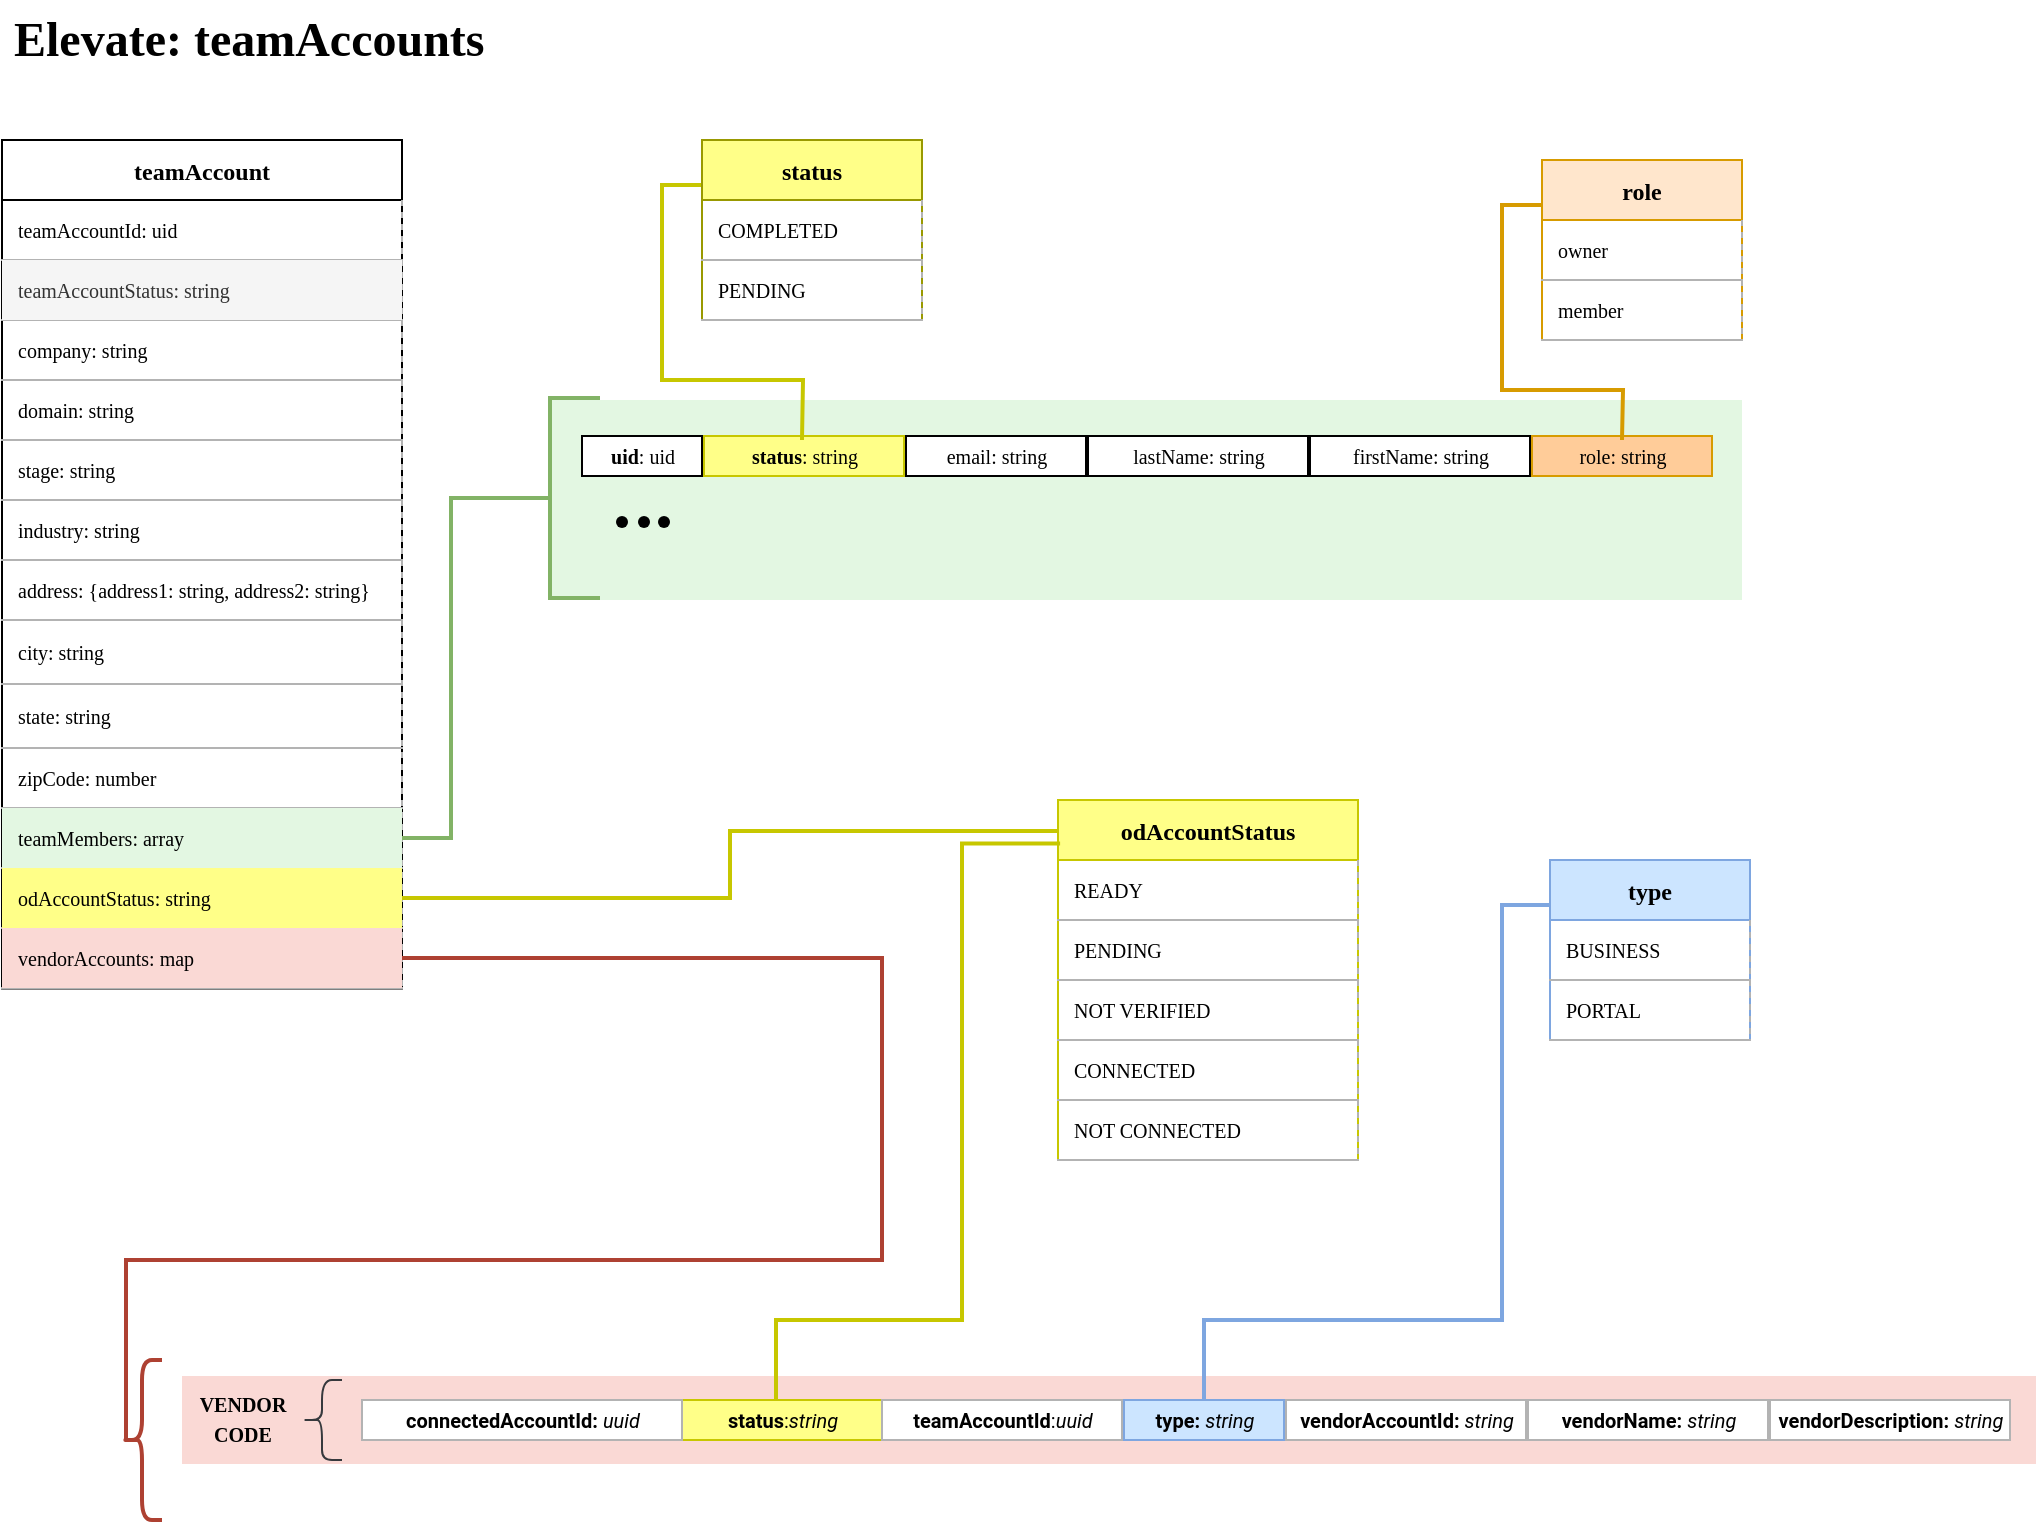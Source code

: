 <mxfile version="16.2.2" type="github"><diagram id="LIAlbtQIvLzS3QEuzlub" name="teamAccounts"><mxGraphModel dx="1295" dy="682" grid="1" gridSize="10" guides="1" tooltips="1" connect="1" arrows="1" fold="1" page="1" pageScale="1" pageWidth="1100" pageHeight="850" math="0" shadow="0"><root><mxCell id="U2jutcBIpL4SGhQ8jxD6-0"/><mxCell id="U2jutcBIpL4SGhQ8jxD6-1" parent="U2jutcBIpL4SGhQ8jxD6-0"/><mxCell id="U2jutcBIpL4SGhQ8jxD6-2" value="teamAccount" style="shape=table;startSize=30;container=1;collapsible=1;childLayout=tableLayout;fixedRows=1;rowLines=0;fontStyle=1;align=center;resizeLast=1;fontFamily=Roboto Mono;fontSource=https://fonts.googleapis.com/css?family=Roboto+Mono;separatorColor=#B3B3B3;" parent="U2jutcBIpL4SGhQ8jxD6-1" vertex="1"><mxGeometry x="40" y="80" width="200" height="424.2" as="geometry"/></mxCell><mxCell id="U2jutcBIpL4SGhQ8jxD6-3" value="" style="shape=partialRectangle;collapsible=0;dropTarget=0;pointerEvents=0;fillColor=none;top=0;left=0;bottom=1;right=0;points=[[0,0.5],[1,0.5]];portConstraint=eastwest;fontFamily=Roboto Mono;fontSource=https://fonts.googleapis.com/css?family=Roboto+Mono;strokeColor=#B3B3B3;" parent="U2jutcBIpL4SGhQ8jxD6-2" vertex="1"><mxGeometry y="30" width="200" height="30" as="geometry"/></mxCell><mxCell id="U2jutcBIpL4SGhQ8jxD6-4" value="teamAccountId: uid" style="shape=partialRectangle;connectable=0;fillColor=none;top=0;left=0;bottom=0;right=0;align=left;spacingLeft=6;overflow=hidden;fontFamily=Roboto Mono;fontSource=https://fonts.googleapis.com/css?family=Roboto+Mono;fontSize=10;" parent="U2jutcBIpL4SGhQ8jxD6-3" vertex="1"><mxGeometry width="200" height="30" as="geometry"><mxRectangle width="200" height="30" as="alternateBounds"/></mxGeometry></mxCell><mxCell id="U2jutcBIpL4SGhQ8jxD6-5" value="" style="shape=partialRectangle;collapsible=0;dropTarget=0;pointerEvents=0;fillColor=none;top=0;left=0;bottom=1;right=0;points=[[0,0.5],[1,0.5]];portConstraint=eastwest;fontFamily=Roboto Mono;fontSource=https://fonts.googleapis.com/css?family=Roboto+Mono;labelBorderColor=#000000;strokeColor=#B3B3B3;" parent="U2jutcBIpL4SGhQ8jxD6-2" vertex="1"><mxGeometry y="60" width="200" height="30" as="geometry"/></mxCell><mxCell id="U2jutcBIpL4SGhQ8jxD6-6" value="teamAccountStatus: string" style="shape=partialRectangle;connectable=0;fillColor=#f5f5f5;top=0;left=0;bottom=0;right=0;align=left;spacingLeft=6;overflow=hidden;fontFamily=Roboto Mono;fontSource=https://fonts.googleapis.com/css?family=Roboto+Mono;fontSize=10;strokeColor=#666666;fontColor=#333333;" parent="U2jutcBIpL4SGhQ8jxD6-5" vertex="1"><mxGeometry width="200" height="30" as="geometry"><mxRectangle width="200" height="30" as="alternateBounds"/></mxGeometry></mxCell><mxCell id="U2jutcBIpL4SGhQ8jxD6-7" style="shape=partialRectangle;collapsible=0;dropTarget=0;pointerEvents=0;fillColor=none;top=0;left=0;bottom=1;right=0;points=[[0,0.5],[1,0.5]];portConstraint=eastwest;fontFamily=Roboto Mono;fontSource=https://fonts.googleapis.com/css?family=Roboto+Mono;strokeColor=#B3B3B3;" parent="U2jutcBIpL4SGhQ8jxD6-2" vertex="1"><mxGeometry y="90" width="200" height="30" as="geometry"/></mxCell><mxCell id="U2jutcBIpL4SGhQ8jxD6-8" value="company: string" style="shape=partialRectangle;connectable=0;fillColor=none;top=0;left=0;bottom=0;right=0;align=left;spacingLeft=6;overflow=hidden;fontFamily=Roboto Mono;fontSource=https://fonts.googleapis.com/css?family=Roboto+Mono;fontSize=10;" parent="U2jutcBIpL4SGhQ8jxD6-7" vertex="1"><mxGeometry width="200" height="30" as="geometry"><mxRectangle width="200" height="30" as="alternateBounds"/></mxGeometry></mxCell><mxCell id="U2jutcBIpL4SGhQ8jxD6-9" style="shape=partialRectangle;collapsible=0;dropTarget=0;pointerEvents=0;fillColor=none;top=0;left=0;bottom=1;right=0;points=[[0,0.5],[1,0.5]];portConstraint=eastwest;fontFamily=Roboto Mono;fontSource=https://fonts.googleapis.com/css?family=Roboto+Mono;strokeColor=#B3B3B3;" parent="U2jutcBIpL4SGhQ8jxD6-2" vertex="1"><mxGeometry y="120" width="200" height="30" as="geometry"/></mxCell><mxCell id="U2jutcBIpL4SGhQ8jxD6-10" value="domain: string" style="shape=partialRectangle;connectable=0;fillColor=none;top=0;left=0;bottom=0;right=0;align=left;spacingLeft=6;overflow=hidden;fontFamily=Roboto Mono;fontSource=https://fonts.googleapis.com/css?family=Roboto+Mono;fontSize=10;" parent="U2jutcBIpL4SGhQ8jxD6-9" vertex="1"><mxGeometry width="200" height="30" as="geometry"><mxRectangle width="200" height="30" as="alternateBounds"/></mxGeometry></mxCell><mxCell id="U2jutcBIpL4SGhQ8jxD6-11" style="shape=partialRectangle;collapsible=0;dropTarget=0;pointerEvents=0;fillColor=none;top=0;left=0;bottom=1;right=0;points=[[0,0.5],[1,0.5]];portConstraint=eastwest;fontFamily=Roboto Mono;fontSource=https://fonts.googleapis.com/css?family=Roboto+Mono;strokeColor=#B3B3B3;" parent="U2jutcBIpL4SGhQ8jxD6-2" vertex="1"><mxGeometry y="150" width="200" height="30" as="geometry"/></mxCell><mxCell id="U2jutcBIpL4SGhQ8jxD6-12" value="stage: string" style="shape=partialRectangle;connectable=0;fillColor=none;top=0;left=0;bottom=0;right=0;align=left;spacingLeft=6;overflow=hidden;fontFamily=Roboto Mono;fontSource=https://fonts.googleapis.com/css?family=Roboto+Mono;fontSize=10;" parent="U2jutcBIpL4SGhQ8jxD6-11" vertex="1"><mxGeometry width="200" height="30" as="geometry"><mxRectangle width="200" height="30" as="alternateBounds"/></mxGeometry></mxCell><mxCell id="U2jutcBIpL4SGhQ8jxD6-13" style="shape=partialRectangle;collapsible=0;dropTarget=0;pointerEvents=0;fillColor=none;top=0;left=0;bottom=1;right=0;points=[[0,0.5],[1,0.5]];portConstraint=eastwest;fontFamily=Roboto Mono;fontSource=https://fonts.googleapis.com/css?family=Roboto+Mono;strokeColor=#B3B3B3;" parent="U2jutcBIpL4SGhQ8jxD6-2" vertex="1"><mxGeometry y="180" width="200" height="30" as="geometry"/></mxCell><mxCell id="U2jutcBIpL4SGhQ8jxD6-14" value="industry: string" style="shape=partialRectangle;connectable=0;fillColor=none;top=0;left=0;bottom=0;right=0;align=left;spacingLeft=6;overflow=hidden;fontFamily=Roboto Mono;fontSource=https://fonts.googleapis.com/css?family=Roboto+Mono;fontSize=10;" parent="U2jutcBIpL4SGhQ8jxD6-13" vertex="1"><mxGeometry width="200" height="30" as="geometry"><mxRectangle width="200" height="30" as="alternateBounds"/></mxGeometry></mxCell><mxCell id="U2jutcBIpL4SGhQ8jxD6-15" style="shape=partialRectangle;collapsible=0;dropTarget=0;pointerEvents=0;fillColor=none;top=0;left=0;bottom=1;right=0;points=[[0,0.5],[1,0.5]];portConstraint=eastwest;fontFamily=Roboto Mono;fontSource=https://fonts.googleapis.com/css?family=Roboto+Mono;strokeColor=#B3B3B3;" parent="U2jutcBIpL4SGhQ8jxD6-2" vertex="1"><mxGeometry y="210" width="200" height="30" as="geometry"/></mxCell><mxCell id="U2jutcBIpL4SGhQ8jxD6-16" value="address: {address1: string, address2: string}" style="shape=partialRectangle;connectable=0;fillColor=none;top=0;left=0;bottom=0;right=0;align=left;spacingLeft=6;overflow=hidden;fontFamily=Roboto Mono;fontSource=https://fonts.googleapis.com/css?family=Roboto+Mono;fontSize=10;whiteSpace=wrap;" parent="U2jutcBIpL4SGhQ8jxD6-15" vertex="1"><mxGeometry width="200" height="30" as="geometry"><mxRectangle width="200" height="30" as="alternateBounds"/></mxGeometry></mxCell><mxCell id="U2jutcBIpL4SGhQ8jxD6-17" style="shape=partialRectangle;collapsible=0;dropTarget=0;pointerEvents=0;fillColor=none;top=0;left=0;bottom=1;right=0;points=[[0,0.5],[1,0.5]];portConstraint=eastwest;fontFamily=Roboto Mono;fontSource=https://fonts.googleapis.com/css?family=Roboto+Mono;strokeColor=#B3B3B3;" parent="U2jutcBIpL4SGhQ8jxD6-2" vertex="1"><mxGeometry y="240" width="200" height="32" as="geometry"/></mxCell><mxCell id="U2jutcBIpL4SGhQ8jxD6-18" value="city: string" style="shape=partialRectangle;connectable=0;fillColor=none;top=0;left=0;bottom=0;right=0;align=left;spacingLeft=6;overflow=hidden;fontFamily=Roboto Mono;fontSource=https://fonts.googleapis.com/css?family=Roboto+Mono;fontSize=10;" parent="U2jutcBIpL4SGhQ8jxD6-17" vertex="1"><mxGeometry width="200" height="32" as="geometry"><mxRectangle width="200" height="32" as="alternateBounds"/></mxGeometry></mxCell><mxCell id="U2jutcBIpL4SGhQ8jxD6-19" style="shape=partialRectangle;collapsible=0;dropTarget=0;pointerEvents=0;fillColor=none;top=0;left=0;bottom=1;right=0;points=[[0,0.5],[1,0.5]];portConstraint=eastwest;fontFamily=Roboto Mono;fontSource=https://fonts.googleapis.com/css?family=Roboto+Mono;strokeColor=#B3B3B3;" parent="U2jutcBIpL4SGhQ8jxD6-2" vertex="1"><mxGeometry y="272" width="200" height="32" as="geometry"/></mxCell><mxCell id="U2jutcBIpL4SGhQ8jxD6-20" value="state: string" style="shape=partialRectangle;connectable=0;fillColor=none;top=0;left=0;bottom=0;right=0;align=left;spacingLeft=6;overflow=hidden;fontFamily=Roboto Mono;fontSource=https://fonts.googleapis.com/css?family=Roboto+Mono;fontSize=10;" parent="U2jutcBIpL4SGhQ8jxD6-19" vertex="1"><mxGeometry width="200" height="32" as="geometry"><mxRectangle width="200" height="32" as="alternateBounds"/></mxGeometry></mxCell><mxCell id="U2jutcBIpL4SGhQ8jxD6-21" style="shape=partialRectangle;collapsible=0;dropTarget=0;pointerEvents=0;fillColor=none;top=0;left=0;bottom=1;right=0;points=[[0,0.5],[1,0.5]];portConstraint=eastwest;fontFamily=Roboto Mono;fontSource=https://fonts.googleapis.com/css?family=Roboto+Mono;strokeColor=#B3B3B3;" parent="U2jutcBIpL4SGhQ8jxD6-2" vertex="1"><mxGeometry y="304" width="200" height="30" as="geometry"/></mxCell><mxCell id="U2jutcBIpL4SGhQ8jxD6-22" value="zipCode: number" style="shape=partialRectangle;connectable=0;fillColor=none;top=0;left=0;bottom=0;right=0;align=left;spacingLeft=6;overflow=hidden;fontFamily=Roboto Mono;fontSource=https://fonts.googleapis.com/css?family=Roboto+Mono;fontSize=10;" parent="U2jutcBIpL4SGhQ8jxD6-21" vertex="1"><mxGeometry width="200" height="30" as="geometry"><mxRectangle width="200" height="30" as="alternateBounds"/></mxGeometry></mxCell><mxCell id="U2jutcBIpL4SGhQ8jxD6-25" value="" style="shape=partialRectangle;collapsible=0;dropTarget=0;pointerEvents=0;fillColor=none;top=0;left=0;bottom=1;right=0;points=[[0,0.5],[1,0.5]];portConstraint=eastwest;fontFamily=Roboto Mono;fontSource=https://fonts.googleapis.com/css?family=Roboto+Mono;strokeColor=#B3B3B3;" parent="U2jutcBIpL4SGhQ8jxD6-2" vertex="1"><mxGeometry y="334" width="200" height="30" as="geometry"/></mxCell><mxCell id="U2jutcBIpL4SGhQ8jxD6-26" value="teamMembers: array" style="shape=partialRectangle;connectable=0;fillColor=#E3F7E2;top=0;left=0;bottom=0;right=0;align=left;spacingLeft=6;overflow=hidden;fontFamily=Roboto Mono;fontSource=https://fonts.googleapis.com/css?family=Roboto+Mono;fontSize=10;strokeColor=#82b366;" parent="U2jutcBIpL4SGhQ8jxD6-25" vertex="1"><mxGeometry width="200" height="30" as="geometry"><mxRectangle width="200" height="30" as="alternateBounds"/></mxGeometry></mxCell><mxCell id="U2jutcBIpL4SGhQ8jxD6-23" style="shape=partialRectangle;collapsible=0;dropTarget=0;pointerEvents=0;fillColor=none;top=0;left=0;bottom=1;right=0;points=[[0,0.5],[1,0.5]];portConstraint=eastwest;fontFamily=Roboto Mono;fontSource=https://fonts.googleapis.com/css?family=Roboto+Mono;strokeColor=#B3B3B3;" parent="U2jutcBIpL4SGhQ8jxD6-2" vertex="1"><mxGeometry y="364" width="200" height="30" as="geometry"/></mxCell><mxCell id="U2jutcBIpL4SGhQ8jxD6-24" value="odAccountStatus: string" style="shape=partialRectangle;connectable=0;fillColor=#ffff88;top=0;left=0;bottom=0;right=0;align=left;spacingLeft=6;overflow=hidden;fontFamily=Roboto Mono;fontSource=https://fonts.googleapis.com/css?family=Roboto+Mono;fontSize=10;strokeColor=#36393d;" parent="U2jutcBIpL4SGhQ8jxD6-23" vertex="1"><mxGeometry width="200" height="30" as="geometry"><mxRectangle width="200" height="30" as="alternateBounds"/></mxGeometry></mxCell><mxCell id="U2jutcBIpL4SGhQ8jxD6-27" style="shape=partialRectangle;collapsible=0;dropTarget=0;pointerEvents=0;fillColor=none;top=0;left=0;bottom=1;right=0;points=[[0,0.5],[1,0.5]];portConstraint=eastwest;fontFamily=Roboto Mono;fontSource=https://fonts.googleapis.com/css?family=Roboto+Mono;strokeColor=#B3B3B3;" parent="U2jutcBIpL4SGhQ8jxD6-2" vertex="1"><mxGeometry y="394" width="200" height="30" as="geometry"/></mxCell><mxCell id="U2jutcBIpL4SGhQ8jxD6-28" value="vendorAccounts: map" style="shape=partialRectangle;connectable=0;fillColor=#fad9d5;top=0;left=0;bottom=0;right=0;align=left;spacingLeft=6;overflow=hidden;fontFamily=Roboto Mono;fontSource=https://fonts.googleapis.com/css?family=Roboto+Mono;fontSize=10;strokeColor=#ae4132;" parent="U2jutcBIpL4SGhQ8jxD6-27" vertex="1"><mxGeometry width="200" height="30" as="geometry"><mxRectangle width="200" height="30" as="alternateBounds"/></mxGeometry></mxCell><mxCell id="U2jutcBIpL4SGhQ8jxD6-29" value="odAccountStatus" style="shape=table;startSize=30;container=1;collapsible=1;childLayout=tableLayout;fixedRows=1;rowLines=0;fontStyle=1;align=center;resizeLast=1;fontFamily=Roboto Mono;fontSource=https%3A%2F%2Ffonts.googleapis.com%2Fcss%3Ffamily%3DRoboto%2BMono;separatorColor=#B3B3B3;fillColor=#ffff88;strokeColor=#C7C700;" parent="U2jutcBIpL4SGhQ8jxD6-1" vertex="1"><mxGeometry x="568" y="410" width="150" height="180" as="geometry"/></mxCell><mxCell id="U2jutcBIpL4SGhQ8jxD6-30" value="" style="shape=partialRectangle;collapsible=0;dropTarget=0;pointerEvents=0;fillColor=none;top=0;left=0;bottom=1;right=0;points=[[0,0.5],[1,0.5]];portConstraint=eastwest;fontFamily=Roboto Mono;fontSource=https%3A%2F%2Ffonts.googleapis.com%2Fcss%3Ffamily%3DRoboto%2BMono;strokeColor=#B3B3B3;" parent="U2jutcBIpL4SGhQ8jxD6-29" vertex="1"><mxGeometry y="30" width="150" height="30" as="geometry"/></mxCell><mxCell id="U2jutcBIpL4SGhQ8jxD6-31" value="READY" style="shape=partialRectangle;connectable=0;fillColor=none;top=0;left=0;bottom=0;right=0;align=left;spacingLeft=6;overflow=hidden;fontFamily=Roboto Mono;fontSource=https%3A%2F%2Ffonts.googleapis.com%2Fcss%3Ffamily%3DRoboto%2BMono;fontSize=10;" parent="U2jutcBIpL4SGhQ8jxD6-30" vertex="1"><mxGeometry width="150" height="30" as="geometry"><mxRectangle width="150" height="30" as="alternateBounds"/></mxGeometry></mxCell><mxCell id="oD0hOX-ESLlZee6AvL7k-68" style="shape=partialRectangle;collapsible=0;dropTarget=0;pointerEvents=0;fillColor=none;top=0;left=0;bottom=1;right=0;points=[[0,0.5],[1,0.5]];portConstraint=eastwest;fontFamily=Roboto Mono;fontSource=https%3A%2F%2Ffonts.googleapis.com%2Fcss%3Ffamily%3DRoboto%2BMono;strokeColor=#B3B3B3;" parent="U2jutcBIpL4SGhQ8jxD6-29" vertex="1"><mxGeometry y="60" width="150" height="30" as="geometry"/></mxCell><mxCell id="oD0hOX-ESLlZee6AvL7k-69" value="PENDING" style="shape=partialRectangle;connectable=0;fillColor=none;top=0;left=0;bottom=0;right=0;align=left;spacingLeft=6;overflow=hidden;fontFamily=Roboto Mono;fontSource=https%3A%2F%2Ffonts.googleapis.com%2Fcss%3Ffamily%3DRoboto%2BMono;fontSize=10;" parent="oD0hOX-ESLlZee6AvL7k-68" vertex="1"><mxGeometry width="150" height="30" as="geometry"><mxRectangle width="150" height="30" as="alternateBounds"/></mxGeometry></mxCell><mxCell id="U2jutcBIpL4SGhQ8jxD6-32" style="shape=partialRectangle;collapsible=0;dropTarget=0;pointerEvents=0;fillColor=none;top=0;left=0;bottom=1;right=0;points=[[0,0.5],[1,0.5]];portConstraint=eastwest;fontFamily=Roboto Mono;fontSource=https%3A%2F%2Ffonts.googleapis.com%2Fcss%3Ffamily%3DRoboto%2BMono;strokeColor=#B3B3B3;" parent="U2jutcBIpL4SGhQ8jxD6-29" vertex="1"><mxGeometry y="90" width="150" height="30" as="geometry"/></mxCell><mxCell id="U2jutcBIpL4SGhQ8jxD6-33" value="NOT VERIFIED" style="shape=partialRectangle;connectable=0;fillColor=none;top=0;left=0;bottom=0;right=0;align=left;spacingLeft=6;overflow=hidden;fontFamily=Roboto Mono;fontSource=https%3A%2F%2Ffonts.googleapis.com%2Fcss%3Ffamily%3DRoboto%2BMono;fontSize=10;" parent="U2jutcBIpL4SGhQ8jxD6-32" vertex="1"><mxGeometry width="150" height="30" as="geometry"><mxRectangle width="150" height="30" as="alternateBounds"/></mxGeometry></mxCell><mxCell id="U2jutcBIpL4SGhQ8jxD6-34" style="shape=partialRectangle;collapsible=0;dropTarget=0;pointerEvents=0;fillColor=none;top=0;left=0;bottom=1;right=0;points=[[0,0.5],[1,0.5]];portConstraint=eastwest;fontFamily=Roboto Mono;fontSource=https%3A%2F%2Ffonts.googleapis.com%2Fcss%3Ffamily%3DRoboto%2BMono;strokeColor=#B3B3B3;" parent="U2jutcBIpL4SGhQ8jxD6-29" vertex="1"><mxGeometry y="120" width="150" height="30" as="geometry"/></mxCell><mxCell id="U2jutcBIpL4SGhQ8jxD6-35" value="CONNECTED" style="shape=partialRectangle;connectable=0;fillColor=none;top=0;left=0;bottom=0;right=0;align=left;spacingLeft=6;overflow=hidden;fontFamily=Roboto Mono;fontSource=https%3A%2F%2Ffonts.googleapis.com%2Fcss%3Ffamily%3DRoboto%2BMono;fontSize=10;" parent="U2jutcBIpL4SGhQ8jxD6-34" vertex="1"><mxGeometry width="150" height="30" as="geometry"><mxRectangle width="150" height="30" as="alternateBounds"/></mxGeometry></mxCell><mxCell id="oD0hOX-ESLlZee6AvL7k-70" style="shape=partialRectangle;collapsible=0;dropTarget=0;pointerEvents=0;fillColor=none;top=0;left=0;bottom=1;right=0;points=[[0,0.5],[1,0.5]];portConstraint=eastwest;fontFamily=Roboto Mono;fontSource=https%3A%2F%2Ffonts.googleapis.com%2Fcss%3Ffamily%3DRoboto%2BMono;strokeColor=#B3B3B3;" parent="U2jutcBIpL4SGhQ8jxD6-29" vertex="1"><mxGeometry y="150" width="150" height="30" as="geometry"/></mxCell><mxCell id="oD0hOX-ESLlZee6AvL7k-71" value="NOT CONNECTED" style="shape=partialRectangle;connectable=0;fillColor=none;top=0;left=0;bottom=0;right=0;align=left;spacingLeft=6;overflow=hidden;fontFamily=Roboto Mono;fontSource=https%3A%2F%2Ffonts.googleapis.com%2Fcss%3Ffamily%3DRoboto%2BMono;fontSize=10;" parent="oD0hOX-ESLlZee6AvL7k-70" vertex="1"><mxGeometry width="150" height="30" as="geometry"><mxRectangle width="150" height="30" as="alternateBounds"/></mxGeometry></mxCell><mxCell id="oD0hOX-ESLlZee6AvL7k-56" style="edgeStyle=orthogonalEdgeStyle;rounded=0;orthogonalLoop=1;jettySize=auto;html=1;exitX=1;exitY=0.5;exitDx=0;exitDy=0;entryX=0;entryY=0.5;entryDx=0;entryDy=0;entryPerimeter=0;fontFamily=Roboto Mono;fontSource=https%3A%2F%2Ffonts.googleapis.com%2Fcss%3Ffamily%3DRoboto%2BMono;strokeColor=#82b366;endArrow=none;endFill=0;strokeWidth=2;fillColor=#d5e8d4;" parent="U2jutcBIpL4SGhQ8jxD6-1" source="U2jutcBIpL4SGhQ8jxD6-25" target="oD0hOX-ESLlZee6AvL7k-33" edge="1"><mxGeometry relative="1" as="geometry"/></mxCell><mxCell id="oD0hOX-ESLlZee6AvL7k-106" value="" style="group" parent="U2jutcBIpL4SGhQ8jxD6-1" vertex="1" connectable="0"><mxGeometry x="100" y="690" width="957" height="80" as="geometry"/></mxCell><mxCell id="oD0hOX-ESLlZee6AvL7k-85" value="" style="rounded=0;whiteSpace=wrap;html=1;fontFamily=Roboto Mono;fontSource=https%3A%2F%2Ffonts.googleapis.com%2Fcss%3Ffamily%3DRoboto%2BMono;strokeColor=none;fillColor=#fad9d5;" parent="oD0hOX-ESLlZee6AvL7k-106" vertex="1"><mxGeometry x="30" y="8" width="927" height="44" as="geometry"/></mxCell><mxCell id="oD0hOX-ESLlZee6AvL7k-98" value="" style="shape=curlyBracket;whiteSpace=wrap;html=1;rounded=1;fontFamily=Roboto Mono;fontSource=https%3A%2F%2Ffonts.googleapis.com%2Fcss%3Ffamily%3DRoboto%2BMono;strokeColor=#ae4132;fillColor=#fad9d5;strokeWidth=2;" parent="oD0hOX-ESLlZee6AvL7k-106" vertex="1"><mxGeometry width="20" height="80" as="geometry"/></mxCell><mxCell id="oD0hOX-ESLlZee6AvL7k-99" value="" style="shape=curlyBracket;whiteSpace=wrap;html=1;rounded=1;fontFamily=Roboto Mono;fontSource=https%3A%2F%2Ffonts.googleapis.com%2Fcss%3Ffamily%3DRoboto%2BMono;strokeColor=#36393d;fillColor=#ffcccc;" parent="oD0hOX-ESLlZee6AvL7k-106" vertex="1"><mxGeometry x="90" y="10" width="20" height="40" as="geometry"/></mxCell><mxCell id="oD0hOX-ESLlZee6AvL7k-100" value="&lt;div style=&quot;text-align: left&quot;&gt;&lt;span style=&quot;font-size: 10px&quot;&gt;&lt;b&gt;VENDOR&lt;/b&gt;&lt;/span&gt;&lt;/div&gt;&lt;div&gt;&lt;span style=&quot;font-size: 10px&quot;&gt;&lt;b&gt;CODE&lt;/b&gt;&lt;/span&gt;&lt;/div&gt;" style="verticalLabelPosition=middle;verticalAlign=middle;html=1;shape=mxgraph.basic.rect;fillColor2=none;strokeWidth=1;size=20;indent=5;fontFamily=Roboto Mono;fontSource=https%3A%2F%2Ffonts.googleapis.com%2Fcss%3Ffamily%3DRoboto%2BMono;labelPosition=center;align=center;strokeColor=none;fillColor=none;" parent="oD0hOX-ESLlZee6AvL7k-106" vertex="1"><mxGeometry x="30" y="10" width="60" height="38" as="geometry"/></mxCell><mxCell id="oD0hOX-ESLlZee6AvL7k-105" value="" style="group" parent="oD0hOX-ESLlZee6AvL7k-106" vertex="1" connectable="0"><mxGeometry x="120" y="20" width="824" height="20" as="geometry"/></mxCell><mxCell id="oD0hOX-ESLlZee6AvL7k-88" value="&lt;span style=&quot;font-size: 10px ; text-align: left&quot;&gt;&lt;b&gt;status&lt;/b&gt;:&lt;i&gt;string&lt;/i&gt;&lt;/span&gt;" style="verticalLabelPosition=middle;verticalAlign=middle;html=1;shape=mxgraph.basic.rect;fillColor2=none;strokeWidth=1;size=20;indent=5;fontFamily=Roboto;fontSource=https%3A%2F%2Ffonts.googleapis.com%2Fcss%3Ffamily%3DRoboto;labelPosition=center;align=center;strokeColor=#C7C700;fillColor=#ffff88;" parent="oD0hOX-ESLlZee6AvL7k-105" vertex="1"><mxGeometry x="160" width="100" height="20" as="geometry"/></mxCell><mxCell id="oD0hOX-ESLlZee6AvL7k-89" value="&lt;div style=&quot;text-align: left&quot;&gt;&lt;span style=&quot;font-size: 10px&quot;&gt;&lt;b&gt;connectedAccountId: &lt;/b&gt;&lt;i&gt;uuid&lt;/i&gt;&lt;/span&gt;&lt;/div&gt;" style="verticalLabelPosition=middle;verticalAlign=middle;html=1;shape=mxgraph.basic.rect;fillColor2=none;strokeWidth=1;size=20;indent=5;fontFamily=Roboto;fontSource=https%3A%2F%2Ffonts.googleapis.com%2Fcss%3Ffamily%3DRoboto;labelPosition=center;align=center;strokeColor=#B3B3B3;" parent="oD0hOX-ESLlZee6AvL7k-105" vertex="1"><mxGeometry width="160" height="20" as="geometry"/></mxCell><mxCell id="oD0hOX-ESLlZee6AvL7k-90" value="&lt;span style=&quot;font-size: 10px ; text-align: left&quot;&gt;&lt;b&gt;teamAccountId&lt;/b&gt;:&lt;i&gt;uuid&lt;/i&gt;&lt;/span&gt;" style="verticalLabelPosition=middle;verticalAlign=middle;html=1;shape=mxgraph.basic.rect;fillColor2=none;strokeWidth=1;size=20;indent=5;fontFamily=Roboto;fontSource=https%3A%2F%2Ffonts.googleapis.com%2Fcss%3Ffamily%3DRoboto;labelPosition=center;align=center;strokeColor=#B3B3B3;" parent="oD0hOX-ESLlZee6AvL7k-105" vertex="1"><mxGeometry x="260" width="120" height="20" as="geometry"/></mxCell><mxCell id="oD0hOX-ESLlZee6AvL7k-101" value="&lt;div style=&quot;text-align: left&quot;&gt;&lt;span style=&quot;font-size: 10px&quot;&gt;&lt;b&gt;type: &lt;/b&gt;&lt;i&gt;string&lt;/i&gt;&lt;/span&gt;&lt;/div&gt;" style="verticalLabelPosition=middle;verticalAlign=middle;html=1;shape=mxgraph.basic.rect;fillColor2=none;strokeWidth=1;size=20;indent=5;fontFamily=Roboto;fontSource=https%3A%2F%2Ffonts.googleapis.com%2Fcss%3Ffamily%3DRoboto;labelPosition=center;align=center;strokeColor=#7EA6E0;fillColor=#cce5ff;" parent="oD0hOX-ESLlZee6AvL7k-105" vertex="1"><mxGeometry x="381" width="80" height="20" as="geometry"/></mxCell><mxCell id="oD0hOX-ESLlZee6AvL7k-102" value="&lt;div style=&quot;text-align: left&quot;&gt;&lt;span style=&quot;font-size: 10px&quot;&gt;&lt;b&gt;vendorAccountId: &lt;/b&gt;&lt;i&gt;string&lt;/i&gt;&lt;/span&gt;&lt;/div&gt;" style="verticalLabelPosition=middle;verticalAlign=middle;html=1;shape=mxgraph.basic.rect;fillColor2=none;strokeWidth=1;size=20;indent=5;fontFamily=Roboto;fontSource=https%3A%2F%2Ffonts.googleapis.com%2Fcss%3Ffamily%3DRoboto;labelPosition=center;align=center;strokeColor=#B3B3B3;" parent="oD0hOX-ESLlZee6AvL7k-105" vertex="1"><mxGeometry x="462" width="120" height="20" as="geometry"/></mxCell><mxCell id="oD0hOX-ESLlZee6AvL7k-103" value="&lt;div style=&quot;text-align: left&quot;&gt;&lt;span style=&quot;font-size: 10px&quot;&gt;&lt;b&gt;vendorName: &lt;/b&gt;&lt;i&gt;string&lt;/i&gt;&lt;/span&gt;&lt;/div&gt;" style="verticalLabelPosition=middle;verticalAlign=middle;html=1;shape=mxgraph.basic.rect;fillColor2=none;strokeWidth=1;size=20;indent=5;fontFamily=Roboto;fontSource=https%3A%2F%2Ffonts.googleapis.com%2Fcss%3Ffamily%3DRoboto;labelPosition=center;align=center;strokeColor=#B3B3B3;" parent="oD0hOX-ESLlZee6AvL7k-105" vertex="1"><mxGeometry x="583" width="120" height="20" as="geometry"/></mxCell><mxCell id="oD0hOX-ESLlZee6AvL7k-104" value="&lt;div style=&quot;text-align: left&quot;&gt;&lt;span style=&quot;font-size: 10px&quot;&gt;&lt;b&gt;vendorDescription: &lt;/b&gt;&lt;i&gt;string&lt;/i&gt;&lt;/span&gt;&lt;/div&gt;" style="verticalLabelPosition=middle;verticalAlign=middle;html=1;shape=mxgraph.basic.rect;fillColor2=none;strokeWidth=1;size=20;indent=5;fontFamily=Roboto;fontSource=https%3A%2F%2Ffonts.googleapis.com%2Fcss%3Ffamily%3DRoboto;labelPosition=center;align=center;strokeColor=#B3B3B3;" parent="oD0hOX-ESLlZee6AvL7k-105" vertex="1"><mxGeometry x="704" width="120" height="20" as="geometry"/></mxCell><mxCell id="oD0hOX-ESLlZee6AvL7k-107" style="edgeStyle=orthogonalEdgeStyle;rounded=0;orthogonalLoop=1;jettySize=auto;html=1;exitX=1;exitY=0.5;exitDx=0;exitDy=0;entryX=0.1;entryY=0.5;entryDx=0;entryDy=0;entryPerimeter=0;fontFamily=Roboto Mono;fontSource=https%3A%2F%2Ffonts.googleapis.com%2Fcss%3Ffamily%3DRoboto%2BMono;endArrow=none;endFill=0;strokeColor=#ae4132;strokeWidth=2;fillColor=#fad9d5;" parent="U2jutcBIpL4SGhQ8jxD6-1" source="U2jutcBIpL4SGhQ8jxD6-27" target="oD0hOX-ESLlZee6AvL7k-98" edge="1"><mxGeometry relative="1" as="geometry"><Array as="points"><mxPoint x="480" y="489"/><mxPoint x="480" y="640"/></Array></mxGeometry></mxCell><mxCell id="oD0hOX-ESLlZee6AvL7k-108" style="edgeStyle=orthogonalEdgeStyle;rounded=0;orthogonalLoop=1;jettySize=auto;html=1;exitX=1;exitY=0.5;exitDx=0;exitDy=0;fontFamily=Roboto Mono;fontSource=https%3A%2F%2Ffonts.googleapis.com%2Fcss%3Ffamily%3DRoboto%2BMono;endArrow=none;endFill=0;strokeColor=#C7C700;strokeWidth=2;fillColor=#ffff88;entryX=-0.002;entryY=0.086;entryDx=0;entryDy=0;entryPerimeter=0;" parent="U2jutcBIpL4SGhQ8jxD6-1" source="U2jutcBIpL4SGhQ8jxD6-23" target="U2jutcBIpL4SGhQ8jxD6-29" edge="1"><mxGeometry relative="1" as="geometry"><mxPoint x="580" y="410" as="targetPoint"/></mxGeometry></mxCell><mxCell id="oD0hOX-ESLlZee6AvL7k-109" style="edgeStyle=orthogonalEdgeStyle;rounded=0;orthogonalLoop=1;jettySize=auto;html=1;exitX=0.007;exitY=0.121;exitDx=0;exitDy=0;entryX=0.47;entryY=0;entryDx=0;entryDy=0;entryPerimeter=0;fontFamily=Roboto Mono;fontSource=https%3A%2F%2Ffonts.googleapis.com%2Fcss%3Ffamily%3DRoboto%2BMono;endArrow=none;endFill=0;strokeColor=#C7C700;strokeWidth=2;exitPerimeter=0;" parent="U2jutcBIpL4SGhQ8jxD6-1" source="U2jutcBIpL4SGhQ8jxD6-29" target="oD0hOX-ESLlZee6AvL7k-88" edge="1"><mxGeometry relative="1" as="geometry"><Array as="points"><mxPoint x="520" y="432"/><mxPoint x="520" y="670"/><mxPoint x="427" y="670"/></Array></mxGeometry></mxCell><mxCell id="oD0hOX-ESLlZee6AvL7k-117" style="edgeStyle=orthogonalEdgeStyle;rounded=0;orthogonalLoop=1;jettySize=auto;html=1;exitX=0;exitY=0.25;exitDx=0;exitDy=0;fontFamily=Roboto Mono;fontSource=https%3A%2F%2Ffonts.googleapis.com%2Fcss%3Ffamily%3DRoboto%2BMono;endArrow=none;endFill=0;strokeColor=#7EA6E0;strokeWidth=2;" parent="U2jutcBIpL4SGhQ8jxD6-1" source="oD0hOX-ESLlZee6AvL7k-112" target="oD0hOX-ESLlZee6AvL7k-101" edge="1"><mxGeometry relative="1" as="geometry"><Array as="points"><mxPoint x="790" y="462"/><mxPoint x="790" y="670"/><mxPoint x="641" y="670"/></Array></mxGeometry></mxCell><mxCell id="oD0hOX-ESLlZee6AvL7k-112" value="type" style="shape=table;startSize=30;container=1;collapsible=1;childLayout=tableLayout;fixedRows=1;rowLines=0;fontStyle=1;align=center;resizeLast=1;fontFamily=Roboto Mono;fontSource=https%3A%2F%2Ffonts.googleapis.com%2Fcss%3Ffamily%3DRoboto%2BMono;separatorColor=#B3B3B3;fillColor=#cce5ff;strokeColor=#7EA6E0;" parent="U2jutcBIpL4SGhQ8jxD6-1" vertex="1"><mxGeometry x="814" y="440" width="100" height="90" as="geometry"/></mxCell><mxCell id="oD0hOX-ESLlZee6AvL7k-113" value="" style="shape=partialRectangle;collapsible=0;dropTarget=0;pointerEvents=0;fillColor=none;top=0;left=0;bottom=1;right=0;points=[[0,0.5],[1,0.5]];portConstraint=eastwest;fontFamily=Roboto Mono;fontSource=https%3A%2F%2Ffonts.googleapis.com%2Fcss%3Ffamily%3DRoboto%2BMono;strokeColor=#B3B3B3;" parent="oD0hOX-ESLlZee6AvL7k-112" vertex="1"><mxGeometry y="30" width="100" height="30" as="geometry"/></mxCell><mxCell id="oD0hOX-ESLlZee6AvL7k-114" value="BUSINESS" style="shape=partialRectangle;connectable=0;fillColor=none;top=0;left=0;bottom=0;right=0;align=left;spacingLeft=6;overflow=hidden;fontFamily=Roboto Mono;fontSource=https%3A%2F%2Ffonts.googleapis.com%2Fcss%3Ffamily%3DRoboto%2BMono;fontSize=10;" parent="oD0hOX-ESLlZee6AvL7k-113" vertex="1"><mxGeometry width="100" height="30" as="geometry"><mxRectangle width="100" height="30" as="alternateBounds"/></mxGeometry></mxCell><mxCell id="oD0hOX-ESLlZee6AvL7k-115" style="shape=partialRectangle;collapsible=0;dropTarget=0;pointerEvents=0;fillColor=none;top=0;left=0;bottom=1;right=0;points=[[0,0.5],[1,0.5]];portConstraint=eastwest;fontFamily=Roboto Mono;fontSource=https%3A%2F%2Ffonts.googleapis.com%2Fcss%3Ffamily%3DRoboto%2BMono;strokeColor=#B3B3B3;" parent="oD0hOX-ESLlZee6AvL7k-112" vertex="1"><mxGeometry y="60" width="100" height="30" as="geometry"/></mxCell><mxCell id="oD0hOX-ESLlZee6AvL7k-116" value="PORTAL" style="shape=partialRectangle;connectable=0;fillColor=none;top=0;left=0;bottom=0;right=0;align=left;spacingLeft=6;overflow=hidden;fontFamily=Roboto Mono;fontSource=https%3A%2F%2Ffonts.googleapis.com%2Fcss%3Ffamily%3DRoboto%2BMono;fontSize=10;" parent="oD0hOX-ESLlZee6AvL7k-115" vertex="1"><mxGeometry width="100" height="30" as="geometry"><mxRectangle width="100" height="30" as="alternateBounds"/></mxGeometry></mxCell><mxCell id="oD0hOX-ESLlZee6AvL7k-54" value="" style="rounded=0;whiteSpace=wrap;html=1;fontFamily=Roboto Mono;fontSource=https%3A%2F%2Ffonts.googleapis.com%2Fcss%3Ffamily%3DRoboto%2BMono;strokeColor=none;fillColor=#E3F7E2;" parent="U2jutcBIpL4SGhQ8jxD6-1" vertex="1"><mxGeometry x="315" y="210" width="595" height="100" as="geometry"/></mxCell><mxCell id="oD0hOX-ESLlZee6AvL7k-30" value="" style="group" parent="U2jutcBIpL4SGhQ8jxD6-1" vertex="1" connectable="0"><mxGeometry x="330" y="228" width="565" height="20" as="geometry"/></mxCell><mxCell id="oD0hOX-ESLlZee6AvL7k-24" value="&lt;span style=&quot;font-size: 10px ; text-align: left&quot;&gt;&lt;b&gt;status&lt;/b&gt;: string&lt;/span&gt;" style="verticalLabelPosition=middle;verticalAlign=middle;html=1;shape=mxgraph.basic.rect;fillColor2=none;strokeWidth=1;size=20;indent=5;fontFamily=Roboto Mono;fontSource=https%3A%2F%2Ffonts.googleapis.com%2Fcss%3Ffamily%3DRoboto%2BMono;labelPosition=center;align=center;fillColor=#ffff88;strokeColor=#C7C700;" parent="oD0hOX-ESLlZee6AvL7k-30" vertex="1"><mxGeometry x="61" width="100" height="20" as="geometry"/></mxCell><mxCell id="oD0hOX-ESLlZee6AvL7k-25" value="&lt;span style=&quot;font-size: 10px ; text-align: left&quot;&gt;&lt;b&gt;uid&lt;/b&gt;: uid&lt;/span&gt;" style="verticalLabelPosition=middle;verticalAlign=middle;html=1;shape=mxgraph.basic.rect;fillColor2=none;strokeWidth=1;size=20;indent=5;fontFamily=Roboto Mono;fontSource=https%3A%2F%2Ffonts.googleapis.com%2Fcss%3Ffamily%3DRoboto%2BMono;labelPosition=center;align=center;" parent="oD0hOX-ESLlZee6AvL7k-30" vertex="1"><mxGeometry width="60" height="20" as="geometry"/></mxCell><mxCell id="oD0hOX-ESLlZee6AvL7k-26" value="&lt;span style=&quot;font-size: 10px ; text-align: left&quot;&gt;email: string&lt;/span&gt;" style="verticalLabelPosition=middle;verticalAlign=middle;html=1;shape=mxgraph.basic.rect;fillColor2=none;strokeWidth=1;size=20;indent=5;fontFamily=Roboto Mono;fontSource=https%3A%2F%2Ffonts.googleapis.com%2Fcss%3Ffamily%3DRoboto%2BMono;labelPosition=center;align=center;" parent="oD0hOX-ESLlZee6AvL7k-30" vertex="1"><mxGeometry x="162" width="90" height="20" as="geometry"/></mxCell><mxCell id="oD0hOX-ESLlZee6AvL7k-27" value="&lt;span style=&quot;font-size: 10px ; text-align: left&quot;&gt;lastName: string&lt;/span&gt;" style="verticalLabelPosition=middle;verticalAlign=middle;html=1;shape=mxgraph.basic.rect;fillColor2=none;strokeWidth=1;size=20;indent=5;fontFamily=Roboto Mono;fontSource=https%3A%2F%2Ffonts.googleapis.com%2Fcss%3Ffamily%3DRoboto%2BMono;labelPosition=center;align=center;" parent="oD0hOX-ESLlZee6AvL7k-30" vertex="1"><mxGeometry x="253" width="110" height="20" as="geometry"/></mxCell><mxCell id="oD0hOX-ESLlZee6AvL7k-28" value="&lt;span style=&quot;font-size: 10px ; text-align: left&quot;&gt;firstName: string&lt;/span&gt;" style="verticalLabelPosition=middle;verticalAlign=middle;html=1;shape=mxgraph.basic.rect;fillColor2=none;strokeWidth=1;size=20;indent=5;fontFamily=Roboto Mono;fontSource=https%3A%2F%2Ffonts.googleapis.com%2Fcss%3Ffamily%3DRoboto%2BMono;labelPosition=center;align=center;" parent="oD0hOX-ESLlZee6AvL7k-30" vertex="1"><mxGeometry x="364" width="110" height="20" as="geometry"/></mxCell><mxCell id="oD0hOX-ESLlZee6AvL7k-29" value="&lt;span style=&quot;font-size: 10px ; text-align: left&quot;&gt;role: string&lt;/span&gt;" style="verticalLabelPosition=middle;verticalAlign=middle;html=1;shape=mxgraph.basic.rect;fillColor2=none;strokeWidth=1;size=20;indent=5;fontFamily=Roboto Mono;fontSource=https%3A%2F%2Ffonts.googleapis.com%2Fcss%3Ffamily%3DRoboto%2BMono;labelPosition=center;align=center;fillColor=#ffcc99;strokeColor=#D79B00;" parent="oD0hOX-ESLlZee6AvL7k-30" vertex="1"><mxGeometry x="475" width="90" height="20" as="geometry"/></mxCell><mxCell id="oD0hOX-ESLlZee6AvL7k-51" value="" style="group" parent="U2jutcBIpL4SGhQ8jxD6-1" vertex="1" connectable="0"><mxGeometry x="330" y="251" width="61" height="40" as="geometry"/></mxCell><mxCell id="oD0hOX-ESLlZee6AvL7k-49" value="" style="shape=waypoint;sketch=0;fillStyle=solid;size=6;pointerEvents=1;points=[];fillColor=none;resizable=0;rotatable=0;perimeter=centerPerimeter;snapToPoint=1;fontFamily=Roboto Mono;fontSource=https%3A%2F%2Ffonts.googleapis.com%2Fcss%3Ffamily%3DRoboto%2BMono;strokeColor=default;" parent="oD0hOX-ESLlZee6AvL7k-51" vertex="1"><mxGeometry x="11" width="40" height="40" as="geometry"/></mxCell><mxCell id="oD0hOX-ESLlZee6AvL7k-50" value="" style="shape=waypoint;sketch=0;fillStyle=solid;size=6;pointerEvents=1;points=[];fillColor=none;resizable=0;rotatable=0;perimeter=centerPerimeter;snapToPoint=1;fontFamily=Roboto Mono;fontSource=https%3A%2F%2Ffonts.googleapis.com%2Fcss%3Ffamily%3DRoboto%2BMono;strokeColor=default;" parent="oD0hOX-ESLlZee6AvL7k-51" vertex="1"><mxGeometry x="21" width="40" height="40" as="geometry"/></mxCell><mxCell id="oD0hOX-ESLlZee6AvL7k-48" value="" style="shape=waypoint;sketch=0;fillStyle=solid;size=6;pointerEvents=1;points=[];fillColor=none;resizable=0;rotatable=0;perimeter=centerPerimeter;snapToPoint=1;fontFamily=Roboto Mono;fontSource=https%3A%2F%2Ffonts.googleapis.com%2Fcss%3Ffamily%3DRoboto%2BMono;strokeColor=default;" parent="oD0hOX-ESLlZee6AvL7k-51" vertex="1"><mxGeometry width="40" height="40" as="geometry"/></mxCell><mxCell id="oD0hOX-ESLlZee6AvL7k-111" style="edgeStyle=orthogonalEdgeStyle;rounded=0;orthogonalLoop=1;jettySize=auto;html=1;exitX=0;exitY=0.25;exitDx=0;exitDy=0;fontFamily=Roboto Mono;fontSource=https%3A%2F%2Ffonts.googleapis.com%2Fcss%3Ffamily%3DRoboto%2BMono;endArrow=none;endFill=0;strokeColor=#D79B00;strokeWidth=2;" parent="U2jutcBIpL4SGhQ8jxD6-1" source="oD0hOX-ESLlZee6AvL7k-57" edge="1"><mxGeometry relative="1" as="geometry"><mxPoint x="850" y="230" as="targetPoint"/></mxGeometry></mxCell><mxCell id="oD0hOX-ESLlZee6AvL7k-57" value="role" style="shape=table;startSize=30;container=1;collapsible=1;childLayout=tableLayout;fixedRows=1;rowLines=0;fontStyle=1;align=center;resizeLast=1;fontFamily=Roboto Mono;fontSource=https%3A%2F%2Ffonts.googleapis.com%2Fcss%3Ffamily%3DRoboto%2BMono;separatorColor=#B3B3B3;fillColor=#ffe6cc;strokeColor=#d79b00;" parent="U2jutcBIpL4SGhQ8jxD6-1" vertex="1"><mxGeometry x="810" y="90" width="100" height="90" as="geometry"/></mxCell><mxCell id="oD0hOX-ESLlZee6AvL7k-58" value="" style="shape=partialRectangle;collapsible=0;dropTarget=0;pointerEvents=0;fillColor=none;top=0;left=0;bottom=1;right=0;points=[[0,0.5],[1,0.5]];portConstraint=eastwest;fontFamily=Roboto Mono;fontSource=https%3A%2F%2Ffonts.googleapis.com%2Fcss%3Ffamily%3DRoboto%2BMono;strokeColor=#B3B3B3;" parent="oD0hOX-ESLlZee6AvL7k-57" vertex="1"><mxGeometry y="30" width="100" height="30" as="geometry"/></mxCell><mxCell id="oD0hOX-ESLlZee6AvL7k-59" value="owner" style="shape=partialRectangle;connectable=0;fillColor=none;top=0;left=0;bottom=0;right=0;align=left;spacingLeft=6;overflow=hidden;fontFamily=Roboto Mono;fontSource=https%3A%2F%2Ffonts.googleapis.com%2Fcss%3Ffamily%3DRoboto%2BMono;fontSize=10;" parent="oD0hOX-ESLlZee6AvL7k-58" vertex="1"><mxGeometry width="100" height="30" as="geometry"><mxRectangle width="100" height="30" as="alternateBounds"/></mxGeometry></mxCell><mxCell id="oD0hOX-ESLlZee6AvL7k-60" style="shape=partialRectangle;collapsible=0;dropTarget=0;pointerEvents=0;fillColor=none;top=0;left=0;bottom=1;right=0;points=[[0,0.5],[1,0.5]];portConstraint=eastwest;fontFamily=Roboto Mono;fontSource=https%3A%2F%2Ffonts.googleapis.com%2Fcss%3Ffamily%3DRoboto%2BMono;strokeColor=#B3B3B3;" parent="oD0hOX-ESLlZee6AvL7k-57" vertex="1"><mxGeometry y="60" width="100" height="30" as="geometry"/></mxCell><mxCell id="oD0hOX-ESLlZee6AvL7k-61" value="member" style="shape=partialRectangle;connectable=0;fillColor=none;top=0;left=0;bottom=0;right=0;align=left;spacingLeft=6;overflow=hidden;fontFamily=Roboto Mono;fontSource=https%3A%2F%2Ffonts.googleapis.com%2Fcss%3Ffamily%3DRoboto%2BMono;fontSize=10;" parent="oD0hOX-ESLlZee6AvL7k-60" vertex="1"><mxGeometry width="100" height="30" as="geometry"><mxRectangle width="100" height="30" as="alternateBounds"/></mxGeometry></mxCell><mxCell id="oD0hOX-ESLlZee6AvL7k-118" style="edgeStyle=orthogonalEdgeStyle;rounded=0;orthogonalLoop=1;jettySize=auto;html=1;exitX=0;exitY=0.25;exitDx=0;exitDy=0;fontFamily=Roboto Mono;fontSource=https%3A%2F%2Ffonts.googleapis.com%2Fcss%3Ffamily%3DRoboto%2BMono;endArrow=none;endFill=0;strokeColor=#C7C700;strokeWidth=2;" parent="U2jutcBIpL4SGhQ8jxD6-1" source="oD0hOX-ESLlZee6AvL7k-72" edge="1"><mxGeometry relative="1" as="geometry"><mxPoint x="440.0" y="230" as="targetPoint"/></mxGeometry></mxCell><mxCell id="oD0hOX-ESLlZee6AvL7k-72" value="status" style="shape=table;startSize=30;container=1;collapsible=1;childLayout=tableLayout;fixedRows=1;rowLines=0;fontStyle=1;align=center;resizeLast=1;fontFamily=Roboto Mono;fontSource=https%3A%2F%2Ffonts.googleapis.com%2Fcss%3Ffamily%3DRoboto%2BMono;separatorColor=#B3B3B3;fillColor=#ffff88;strokeColor=#999900;" parent="U2jutcBIpL4SGhQ8jxD6-1" vertex="1"><mxGeometry x="390" y="80" width="110" height="90" as="geometry"/></mxCell><mxCell id="oD0hOX-ESLlZee6AvL7k-73" value="" style="shape=partialRectangle;collapsible=0;dropTarget=0;pointerEvents=0;fillColor=none;top=0;left=0;bottom=1;right=0;points=[[0,0.5],[1,0.5]];portConstraint=eastwest;fontFamily=Roboto Mono;fontSource=https%3A%2F%2Ffonts.googleapis.com%2Fcss%3Ffamily%3DRoboto%2BMono;strokeColor=#B3B3B3;" parent="oD0hOX-ESLlZee6AvL7k-72" vertex="1"><mxGeometry y="30" width="110" height="30" as="geometry"/></mxCell><mxCell id="oD0hOX-ESLlZee6AvL7k-74" value="COMPLETED" style="shape=partialRectangle;connectable=0;fillColor=none;top=0;left=0;bottom=0;right=0;align=left;spacingLeft=6;overflow=hidden;fontFamily=Roboto Mono;fontSource=https%3A%2F%2Ffonts.googleapis.com%2Fcss%3Ffamily%3DRoboto%2BMono;fontSize=10;" parent="oD0hOX-ESLlZee6AvL7k-73" vertex="1"><mxGeometry width="110" height="30" as="geometry"><mxRectangle width="110" height="30" as="alternateBounds"/></mxGeometry></mxCell><mxCell id="oD0hOX-ESLlZee6AvL7k-75" style="shape=partialRectangle;collapsible=0;dropTarget=0;pointerEvents=0;fillColor=none;top=0;left=0;bottom=1;right=0;points=[[0,0.5],[1,0.5]];portConstraint=eastwest;fontFamily=Roboto Mono;fontSource=https%3A%2F%2Ffonts.googleapis.com%2Fcss%3Ffamily%3DRoboto%2BMono;strokeColor=#B3B3B3;" parent="oD0hOX-ESLlZee6AvL7k-72" vertex="1"><mxGeometry y="60" width="110" height="30" as="geometry"/></mxCell><mxCell id="oD0hOX-ESLlZee6AvL7k-76" value="PENDING" style="shape=partialRectangle;connectable=0;fillColor=none;top=0;left=0;bottom=0;right=0;align=left;spacingLeft=6;overflow=hidden;fontFamily=Roboto Mono;fontSource=https%3A%2F%2Ffonts.googleapis.com%2Fcss%3Ffamily%3DRoboto%2BMono;fontSize=10;" parent="oD0hOX-ESLlZee6AvL7k-75" vertex="1"><mxGeometry width="110" height="30" as="geometry"><mxRectangle width="110" height="30" as="alternateBounds"/></mxGeometry></mxCell><mxCell id="oD0hOX-ESLlZee6AvL7k-55" value="" style="group" parent="U2jutcBIpL4SGhQ8jxD6-1" vertex="1" connectable="0"><mxGeometry x="289" y="209" width="620" height="100" as="geometry"/></mxCell><mxCell id="oD0hOX-ESLlZee6AvL7k-33" value="" style="strokeWidth=2;html=1;shape=mxgraph.flowchart.annotation_2;align=left;labelPosition=right;pointerEvents=1;fontFamily=Roboto Mono;fontSource=https%3A%2F%2Ffonts.googleapis.com%2Fcss%3Ffamily%3DRoboto%2BMono;fillColor=#d5e8d4;strokeColor=#82b366;" parent="oD0hOX-ESLlZee6AvL7k-55" vertex="1"><mxGeometry width="50" height="100" as="geometry"/></mxCell><mxCell id="oD0hOX-ESLlZee6AvL7k-119" value="Elevate: teamAccounts" style="text;strokeColor=none;fillColor=none;html=1;fontSize=24;fontStyle=1;verticalAlign=middle;align=left;fontFamily=Roboto Mono;fontSource=https%3A%2F%2Ffonts.googleapis.com%2Fcss%3Ffamily%3DRoboto%2BMono;spacingLeft=4;" parent="U2jutcBIpL4SGhQ8jxD6-1" vertex="1"><mxGeometry x="40" y="10" width="400" height="40" as="geometry"/></mxCell></root></mxGraphModel></diagram></mxfile>